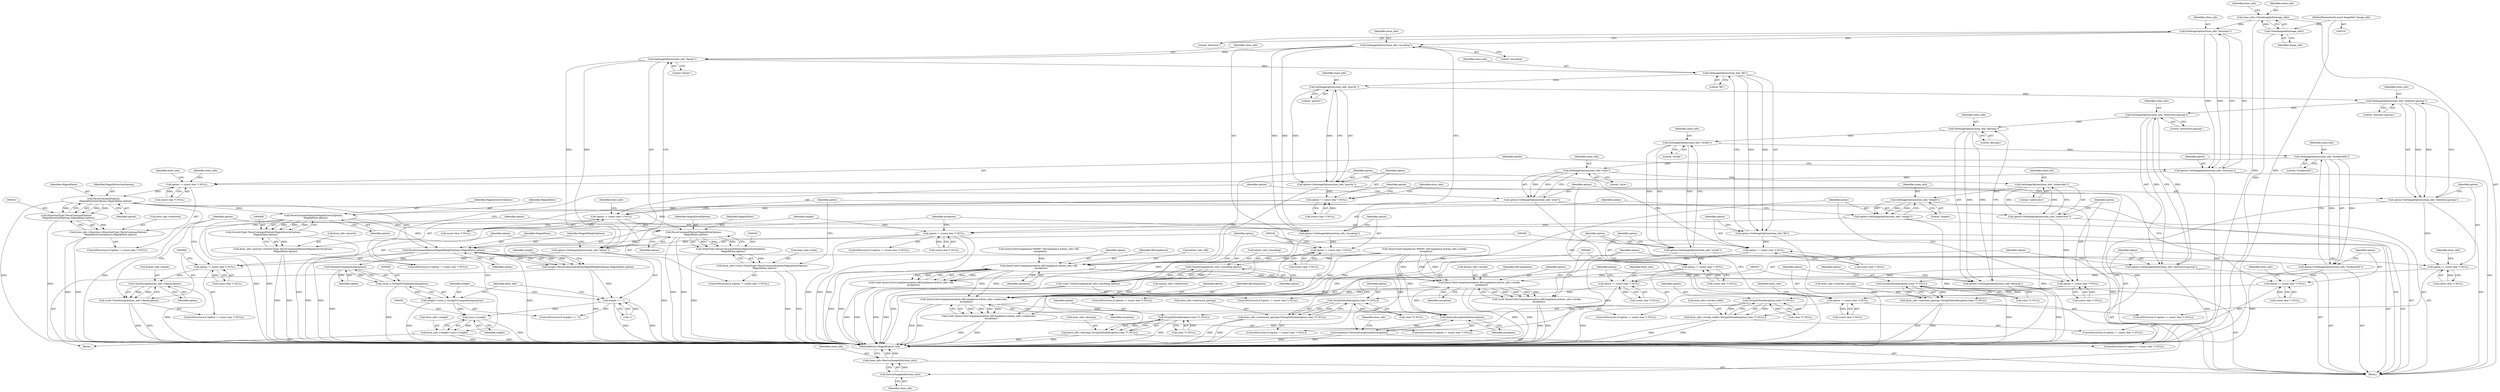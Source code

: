 digraph "0_ImageMagick_726812fa2fa7ce16bcf58f6e115f65427a1c0950_4@pointer" {
"1000128" [label="(Call,clone_info=CloneImageInfo(image_info))"];
"1000130" [label="(Call,CloneImageInfo(image_info))"];
"1000102" [label="(MethodParameterIn,const ImageInfo *image_info)"];
"1000308" [label="(Call,GetImageOption(clone_info,\"direction\"))"];
"1000306" [label="(Call,option=GetImageOption(clone_info,\"direction\"))"];
"1000312" [label="(Call,option != (const char *) NULL)"];
"1000323" [label="(Call,ParseCommandOption(\n      MagickDirectionOptions,MagickFalse,option))"];
"1000321" [label="(Call,(DirectionType) ParseCommandOption(\n      MagickDirectionOptions,MagickFalse,option))"];
"1000317" [label="(Call,draw_info->direction=(DirectionType) ParseCommandOption(\n      MagickDirectionOptions,MagickFalse,option))"];
"1000409" [label="(Call,ParseCommandOption(MagickGravityOptions,\n      MagickFalse,option))"];
"1000407" [label="(Call,(GravityType) ParseCommandOption(MagickGravityOptions,\n      MagickFalse,option))"];
"1000403" [label="(Call,draw_info->gravity=(GravityType) ParseCommandOption(MagickGravityOptions,\n      MagickFalse,option))"];
"1000531" [label="(Call,ParseCommandOption(MagickStyleOptions,\n      MagickFalse,option))"];
"1000529" [label="(Call,(StyleType) ParseCommandOption(MagickStyleOptions,\n      MagickFalse,option))"];
"1000525" [label="(Call,draw_info->style=(StyleType) ParseCommandOption(MagickStyleOptions,\n      MagickFalse,option))"];
"1000571" [label="(Call,ParseCommandOption(MagickWeightOptions,MagickFalse,option))"];
"1000569" [label="(Call,weight=ParseCommandOption(MagickWeightOptions,MagickFalse,option))"];
"1000576" [label="(Call,weight == -1)"];
"1000590" [label="(Call,(size_t) weight)"];
"1000586" [label="(Call,draw_info->weight=(size_t) weight)"];
"1000584" [label="(Call,StringToUnsignedLong(option))"];
"1000582" [label="(Call,(ssize_t) StringToUnsignedLong(option))"];
"1000580" [label="(Call,weight=(ssize_t) StringToUnsignedLong(option))"];
"1000335" [label="(Call,GetImageOption(clone_info,\"encoding\"))"];
"1000333" [label="(Call,option=GetImageOption(clone_info,\"encoding\"))"];
"1000339" [label="(Call,option != (const char *) NULL)"];
"1000346" [label="(Call,CloneString(&draw_info->encoding,option))"];
"1000344" [label="(Call,(void) CloneString(&draw_info->encoding,option))"];
"1000354" [label="(Call,GetImageOption(clone_info,\"family\"))"];
"1000352" [label="(Call,option=GetImageOption(clone_info,\"family\"))"];
"1000358" [label="(Call,option != (const char *) NULL)"];
"1000365" [label="(Call,CloneString(&draw_info->family,option))"];
"1000363" [label="(Call,(void) CloneString(&draw_info->family,option))"];
"1000373" [label="(Call,GetImageOption(clone_info,\"fill\"))"];
"1000371" [label="(Call,option=GetImageOption(clone_info,\"fill\"))"];
"1000377" [label="(Call,option != (const char *) NULL)"];
"1000384" [label="(Call,QueryColorCompliance(option,AllCompliance,&draw_info->fill,\n      exception))"];
"1000382" [label="(Call,(void) QueryColorCompliance(option,AllCompliance,&draw_info->fill,\n      exception))"];
"1000486" [label="(Call,QueryColorCompliance(option,AllCompliance,&draw_info->stroke,\n      exception))"];
"1000484" [label="(Call,(void) QueryColorCompliance(option,AllCompliance,&draw_info->stroke,\n      exception))"];
"1000548" [label="(Call,QueryColorCompliance(option,AllCompliance,&draw_info->undercolor,\n      exception))"];
"1000546" [label="(Call,(void) QueryColorCompliance(option,AllCompliance,&draw_info->undercolor,\n      exception))"];
"1000595" [label="(Call,DestroyExceptionInfo(exception))"];
"1000593" [label="(Call,exception=DestroyExceptionInfo(exception))"];
"1000394" [label="(Call,GetImageOption(clone_info,\"gravity\"))"];
"1000392" [label="(Call,option=GetImageOption(clone_info,\"gravity\"))"];
"1000398" [label="(Call,option != (const char *) NULL)"];
"1000415" [label="(Call,GetImageOption(clone_info,\"interline-spacing\"))"];
"1000413" [label="(Call,option=GetImageOption(clone_info,\"interline-spacing\"))"];
"1000419" [label="(Call,option != (const char *) NULL)"];
"1000428" [label="(Call,StringToDouble(option,(char **) NULL))"];
"1000424" [label="(Call,draw_info->interline_spacing=StringToDouble(option,(char **) NULL))"];
"1000435" [label="(Call,GetImageOption(clone_info,\"interword-spacing\"))"];
"1000433" [label="(Call,option=GetImageOption(clone_info,\"interword-spacing\"))"];
"1000439" [label="(Call,option != (const char *) NULL)"];
"1000448" [label="(Call,StringToDouble(option,(char **) NULL))"];
"1000444" [label="(Call,draw_info->interword_spacing=StringToDouble(option,(char **) NULL))"];
"1000455" [label="(Call,GetImageOption(clone_info,\"kerning\"))"];
"1000453" [label="(Call,option=GetImageOption(clone_info,\"kerning\"))"];
"1000459" [label="(Call,option != (const char *) NULL)"];
"1000468" [label="(Call,StringToDouble(option,(char **) NULL))"];
"1000464" [label="(Call,draw_info->kerning=StringToDouble(option,(char **) NULL))"];
"1000475" [label="(Call,GetImageOption(clone_info,\"stroke\"))"];
"1000473" [label="(Call,option=GetImageOption(clone_info,\"stroke\"))"];
"1000479" [label="(Call,option != (const char *) NULL)"];
"1000496" [label="(Call,GetImageOption(clone_info,\"strokewidth\"))"];
"1000494" [label="(Call,option=GetImageOption(clone_info,\"strokewidth\"))"];
"1000500" [label="(Call,option != (const char *) NULL)"];
"1000509" [label="(Call,StringToDouble(option,(char **) NULL))"];
"1000505" [label="(Call,draw_info->stroke_width=StringToDouble(option,(char **) NULL))"];
"1000516" [label="(Call,GetImageOption(clone_info,\"style\"))"];
"1000514" [label="(Call,option=GetImageOption(clone_info,\"style\"))"];
"1000520" [label="(Call,option != (const char *) NULL)"];
"1000537" [label="(Call,GetImageOption(clone_info,\"undercolor\"))"];
"1000535" [label="(Call,option=GetImageOption(clone_info,\"undercolor\"))"];
"1000541" [label="(Call,option != (const char *) NULL)"];
"1000558" [label="(Call,GetImageOption(clone_info,\"weight\"))"];
"1000556" [label="(Call,option=GetImageOption(clone_info,\"weight\"))"];
"1000562" [label="(Call,option != (const char *) NULL)"];
"1000604" [label="(Call,DestroyImageInfo(clone_info))"];
"1000602" [label="(Call,clone_info=DestroyImageInfo(clone_info))"];
"1000439" [label="(Call,option != (const char *) NULL)"];
"1000498" [label="(Literal,\"strokewidth\")"];
"1000412" [label="(Identifier,option)"];
"1000417" [label="(Literal,\"interline-spacing\")"];
"1000333" [label="(Call,option=GetImageOption(clone_info,\"encoding\"))"];
"1000416" [label="(Identifier,clone_info)"];
"1000518" [label="(Literal,\"style\")"];
"1000559" [label="(Identifier,clone_info)"];
"1000474" [label="(Identifier,option)"];
"1000325" [label="(Identifier,MagickFalse)"];
"1000347" [label="(Call,&draw_info->encoding)"];
"1000357" [label="(ControlStructure,if (option != (const char *) NULL))"];
"1000419" [label="(Call,option != (const char *) NULL)"];
"1000404" [label="(Call,draw_info->gravity)"];
"1000399" [label="(Identifier,option)"];
"1000466" [label="(Identifier,draw_info)"];
"1000458" [label="(ControlStructure,if (option != (const char *) NULL))"];
"1000338" [label="(ControlStructure,if (option != (const char *) NULL))"];
"1000540" [label="(ControlStructure,if (option != (const char *) NULL))"];
"1000514" [label="(Call,option=GetImageOption(clone_info,\"style\"))"];
"1000477" [label="(Literal,\"stroke\")"];
"1000525" [label="(Call,draw_info->style=(StyleType) ParseCommandOption(MagickStyleOptions,\n      MagickFalse,option))"];
"1000468" [label="(Call,StringToDouble(option,(char **) NULL))"];
"1000581" [label="(Identifier,weight)"];
"1000152" [label="(Call,QueryColorCompliance(\"#0000\",AllCompliance,&draw_info->stroke,\n    exception))"];
"1000308" [label="(Call,GetImageOption(clone_info,\"direction\"))"];
"1000446" [label="(Identifier,draw_info)"];
"1000532" [label="(Identifier,MagickStyleOptions)"];
"1000363" [label="(Call,(void) CloneString(&draw_info->family,option))"];
"1000453" [label="(Call,option=GetImageOption(clone_info,\"kerning\"))"];
"1000481" [label="(Call,(const char *) NULL)"];
"1000309" [label="(Identifier,clone_info)"];
"1000450" [label="(Call,(char **) NULL)"];
"1000584" [label="(Call,StringToUnsignedLong(option))"];
"1000457" [label="(Literal,\"kerning\")"];
"1000519" [label="(ControlStructure,if (option != (const char *) NULL))"];
"1000334" [label="(Identifier,option)"];
"1000365" [label="(Call,CloneString(&draw_info->family,option))"];
"1000382" [label="(Call,(void) QueryColorCompliance(option,AllCompliance,&draw_info->fill,\n      exception))"];
"1000371" [label="(Call,option=GetImageOption(clone_info,\"fill\"))"];
"1000605" [label="(Identifier,clone_info)"];
"1000475" [label="(Call,GetImageOption(clone_info,\"stroke\"))"];
"1000421" [label="(Call,(const char *) NULL)"];
"1000501" [label="(Identifier,option)"];
"1000476" [label="(Identifier,clone_info)"];
"1000135" [label="(Identifier,draw_info)"];
"1000585" [label="(Identifier,option)"];
"1000533" [label="(Identifier,MagickFalse)"];
"1000436" [label="(Identifier,clone_info)"];
"1000529" [label="(Call,(StyleType) ParseCommandOption(MagickStyleOptions,\n      MagickFalse,option))"];
"1000571" [label="(Call,ParseCommandOption(MagickWeightOptions,MagickFalse,option))"];
"1000337" [label="(Literal,\"encoding\")"];
"1000434" [label="(Identifier,option)"];
"1000497" [label="(Identifier,clone_info)"];
"1000489" [label="(Call,&draw_info->stroke)"];
"1000415" [label="(Call,GetImageOption(clone_info,\"interline-spacing\"))"];
"1000534" [label="(Identifier,option)"];
"1000564" [label="(Call,(const char *) NULL)"];
"1000373" [label="(Call,GetImageOption(clone_info,\"fill\"))"];
"1000562" [label="(Call,option != (const char *) NULL)"];
"1000396" [label="(Literal,\"gravity\")"];
"1000522" [label="(Call,(const char *) NULL)"];
"1000311" [label="(ControlStructure,if (option != (const char *) NULL))"];
"1000480" [label="(Identifier,option)"];
"1000340" [label="(Identifier,option)"];
"1000460" [label="(Identifier,option)"];
"1000563" [label="(Identifier,option)"];
"1000438" [label="(ControlStructure,if (option != (const char *) NULL))"];
"1000393" [label="(Identifier,option)"];
"1000392" [label="(Call,option=GetImageOption(clone_info,\"gravity\"))"];
"1000407" [label="(Call,(GravityType) ParseCommandOption(MagickGravityOptions,\n      MagickFalse,option))"];
"1000551" [label="(Call,&draw_info->undercolor)"];
"1000510" [label="(Identifier,option)"];
"1000521" [label="(Identifier,option)"];
"1000577" [label="(Identifier,weight)"];
"1000479" [label="(Call,option != (const char *) NULL)"];
"1000131" [label="(Identifier,image_info)"];
"1000424" [label="(Call,draw_info->interline_spacing=StringToDouble(option,(char **) NULL))"];
"1000306" [label="(Call,option=GetImageOption(clone_info,\"direction\"))"];
"1000576" [label="(Call,weight == -1)"];
"1000588" [label="(Identifier,draw_info)"];
"1000400" [label="(Call,(const char *) NULL)"];
"1000496" [label="(Call,GetImageOption(clone_info,\"strokewidth\"))"];
"1000318" [label="(Call,draw_info->direction)"];
"1000375" [label="(Literal,\"fill\")"];
"1000433" [label="(Call,option=GetImageOption(clone_info,\"interword-spacing\"))"];
"1000314" [label="(Call,(const char *) NULL)"];
"1000580" [label="(Call,weight=(ssize_t) StringToUnsignedLong(option))"];
"1000499" [label="(ControlStructure,if (option != (const char *) NULL))"];
"1000413" [label="(Call,option=GetImageOption(clone_info,\"interline-spacing\"))"];
"1000582" [label="(Call,(ssize_t) StringToUnsignedLong(option))"];
"1000429" [label="(Identifier,option)"];
"1000558" [label="(Call,GetImageOption(clone_info,\"weight\"))"];
"1000377" [label="(Call,option != (const char *) NULL)"];
"1000586" [label="(Call,draw_info->weight=(size_t) weight)"];
"1000548" [label="(Call,QueryColorCompliance(option,AllCompliance,&draw_info->undercolor,\n      exception))"];
"1000376" [label="(ControlStructure,if (option != (const char *) NULL))"];
"1000420" [label="(Identifier,option)"];
"1000426" [label="(Identifier,draw_info)"];
"1000494" [label="(Call,option=GetImageOption(clone_info,\"strokewidth\"))"];
"1000323" [label="(Call,ParseCommandOption(\n      MagickDirectionOptions,MagickFalse,option))"];
"1000556" [label="(Call,option=GetImageOption(clone_info,\"weight\"))"];
"1000506" [label="(Call,draw_info->stroke_width)"];
"1000459" [label="(Call,option != (const char *) NULL)"];
"1000341" [label="(Call,(const char *) NULL)"];
"1000469" [label="(Identifier,option)"];
"1000578" [label="(Call,-1)"];
"1000488" [label="(Identifier,AllCompliance)"];
"1000310" [label="(Literal,\"direction\")"];
"1000531" [label="(Call,ParseCommandOption(MagickStyleOptions,\n      MagickFalse,option))"];
"1000384" [label="(Call,QueryColorCompliance(option,AllCompliance,&draw_info->fill,\n      exception))"];
"1000455" [label="(Call,GetImageOption(clone_info,\"kerning\"))"];
"1000448" [label="(Call,StringToDouble(option,(char **) NULL))"];
"1000461" [label="(Call,(const char *) NULL)"];
"1000346" [label="(Call,CloneString(&draw_info->encoding,option))"];
"1000387" [label="(Call,&draw_info->fill)"];
"1000526" [label="(Call,draw_info->style)"];
"1000587" [label="(Call,draw_info->weight)"];
"1000128" [label="(Call,clone_info=CloneImageInfo(image_info))"];
"1000567" [label="(Block,)"];
"1000465" [label="(Call,draw_info->kerning)"];
"1000405" [label="(Identifier,draw_info)"];
"1000414" [label="(Identifier,option)"];
"1000330" [label="(Identifier,draw_info)"];
"1000142" [label="(Call,QueryColorCompliance(\"#000F\",AllCompliance,&draw_info->fill,\n    exception))"];
"1000449" [label="(Identifier,option)"];
"1000561" [label="(ControlStructure,if (option != (const char *) NULL))"];
"1000593" [label="(Call,exception=DestroyExceptionInfo(exception))"];
"1000307" [label="(Identifier,option)"];
"1000336" [label="(Identifier,clone_info)"];
"1000604" [label="(Call,DestroyImageInfo(clone_info))"];
"1000398" [label="(Call,option != (const char *) NULL)"];
"1000486" [label="(Call,QueryColorCompliance(option,AllCompliance,&draw_info->stroke,\n      exception))"];
"1000592" [label="(Identifier,weight)"];
"1000418" [label="(ControlStructure,if (option != (const char *) NULL))"];
"1000344" [label="(Call,(void) CloneString(&draw_info->encoding,option))"];
"1000352" [label="(Call,option=GetImageOption(clone_info,\"family\"))"];
"1000130" [label="(Call,CloneImageInfo(image_info))"];
"1000546" [label="(Call,(void) QueryColorCompliance(option,AllCompliance,&draw_info->undercolor,\n      exception))"];
"1000464" [label="(Call,draw_info->kerning=StringToDouble(option,(char **) NULL))"];
"1000537" [label="(Call,GetImageOption(clone_info,\"undercolor\"))"];
"1000470" [label="(Call,(char **) NULL)"];
"1000425" [label="(Call,draw_info->interline_spacing)"];
"1000484" [label="(Call,(void) QueryColorCompliance(option,AllCompliance,&draw_info->stroke,\n      exception))"];
"1000473" [label="(Call,option=GetImageOption(clone_info,\"stroke\"))"];
"1000602" [label="(Call,clone_info=DestroyImageInfo(clone_info))"];
"1000454" [label="(Identifier,option)"];
"1000356" [label="(Literal,\"family\")"];
"1000516" [label="(Call,GetImageOption(clone_info,\"style\"))"];
"1000359" [label="(Identifier,option)"];
"1000360" [label="(Call,(const char *) NULL)"];
"1000370" [label="(Identifier,option)"];
"1000502" [label="(Call,(const char *) NULL)"];
"1000536" [label="(Identifier,option)"];
"1000441" [label="(Call,(const char *) NULL)"];
"1000549" [label="(Identifier,option)"];
"1000507" [label="(Identifier,draw_info)"];
"1000555" [label="(Identifier,exception)"];
"1000321" [label="(Call,(DirectionType) ParseCommandOption(\n      MagickDirectionOptions,MagickFalse,option))"];
"1000505" [label="(Call,draw_info->stroke_width=StringToDouble(option,(char **) NULL))"];
"1000379" [label="(Call,(const char *) NULL)"];
"1000444" [label="(Call,draw_info->interword_spacing=StringToDouble(option,(char **) NULL))"];
"1000500" [label="(Call,option != (const char *) NULL)"];
"1000541" [label="(Call,option != (const char *) NULL)"];
"1000594" [label="(Identifier,exception)"];
"1000520" [label="(Call,option != (const char *) NULL)"];
"1000104" [label="(Block,)"];
"1000129" [label="(Identifier,clone_info)"];
"1000378" [label="(Identifier,option)"];
"1000372" [label="(Identifier,option)"];
"1000599" [label="(Identifier,draw_info)"];
"1000358" [label="(Call,option != (const char *) NULL)"];
"1000440" [label="(Identifier,option)"];
"1000511" [label="(Call,(char **) NULL)"];
"1000535" [label="(Call,option=GetImageOption(clone_info,\"undercolor\"))"];
"1000312" [label="(Call,option != (const char *) NULL)"];
"1000575" [label="(ControlStructure,if (weight == -1))"];
"1000410" [label="(Identifier,MagickGravityOptions)"];
"1000596" [label="(Identifier,exception)"];
"1000317" [label="(Call,draw_info->direction=(DirectionType) ParseCommandOption(\n      MagickDirectionOptions,MagickFalse,option))"];
"1000487" [label="(Identifier,option)"];
"1000445" [label="(Call,draw_info->interword_spacing)"];
"1000339" [label="(Call,option != (const char *) NULL)"];
"1000395" [label="(Identifier,clone_info)"];
"1000595" [label="(Call,DestroyExceptionInfo(exception))"];
"1000495" [label="(Identifier,option)"];
"1000394" [label="(Call,GetImageOption(clone_info,\"gravity\"))"];
"1000478" [label="(ControlStructure,if (option != (const char *) NULL))"];
"1000573" [label="(Identifier,MagickFalse)"];
"1000570" [label="(Identifier,weight)"];
"1000385" [label="(Identifier,option)"];
"1000435" [label="(Call,GetImageOption(clone_info,\"interword-spacing\"))"];
"1000572" [label="(Identifier,MagickWeightOptions)"];
"1000606" [label="(MethodReturn,MagickExport void)"];
"1000560" [label="(Literal,\"weight\")"];
"1000543" [label="(Call,(const char *) NULL)"];
"1000515" [label="(Identifier,option)"];
"1000351" [label="(Identifier,option)"];
"1000391" [label="(Identifier,exception)"];
"1000542" [label="(Identifier,option)"];
"1000324" [label="(Identifier,MagickDirectionOptions)"];
"1000374" [label="(Identifier,clone_info)"];
"1000527" [label="(Identifier,draw_info)"];
"1000326" [label="(Identifier,option)"];
"1000493" [label="(Identifier,exception)"];
"1000102" [label="(MethodParameterIn,const ImageInfo *image_info)"];
"1000430" [label="(Call,(char **) NULL)"];
"1000437" [label="(Literal,\"interword-spacing\")"];
"1000354" [label="(Call,GetImageOption(clone_info,\"family\"))"];
"1000574" [label="(Identifier,option)"];
"1000355" [label="(Identifier,clone_info)"];
"1000456" [label="(Identifier,clone_info)"];
"1000319" [label="(Identifier,draw_info)"];
"1000313" [label="(Identifier,option)"];
"1000409" [label="(Call,ParseCommandOption(MagickGravityOptions,\n      MagickFalse,option))"];
"1000569" [label="(Call,weight=ParseCommandOption(MagickWeightOptions,MagickFalse,option))"];
"1000397" [label="(ControlStructure,if (option != (const char *) NULL))"];
"1000539" [label="(Literal,\"undercolor\")"];
"1000538" [label="(Identifier,clone_info)"];
"1000366" [label="(Call,&draw_info->family)"];
"1000509" [label="(Call,StringToDouble(option,(char **) NULL))"];
"1000335" [label="(Call,GetImageOption(clone_info,\"encoding\"))"];
"1000353" [label="(Identifier,option)"];
"1000550" [label="(Identifier,AllCompliance)"];
"1000557" [label="(Identifier,option)"];
"1000517" [label="(Identifier,clone_info)"];
"1000411" [label="(Identifier,MagickFalse)"];
"1000428" [label="(Call,StringToDouble(option,(char **) NULL))"];
"1000403" [label="(Call,draw_info->gravity=(GravityType) ParseCommandOption(MagickGravityOptions,\n      MagickFalse,option))"];
"1000386" [label="(Identifier,AllCompliance)"];
"1000590" [label="(Call,(size_t) weight)"];
"1000603" [label="(Identifier,clone_info)"];
"1000128" -> "1000104"  [label="AST: "];
"1000128" -> "1000130"  [label="CFG: "];
"1000129" -> "1000128"  [label="AST: "];
"1000130" -> "1000128"  [label="AST: "];
"1000135" -> "1000128"  [label="CFG: "];
"1000128" -> "1000606"  [label="DDG: "];
"1000130" -> "1000128"  [label="DDG: "];
"1000128" -> "1000308"  [label="DDG: "];
"1000130" -> "1000131"  [label="CFG: "];
"1000131" -> "1000130"  [label="AST: "];
"1000130" -> "1000606"  [label="DDG: "];
"1000102" -> "1000130"  [label="DDG: "];
"1000102" -> "1000101"  [label="AST: "];
"1000102" -> "1000606"  [label="DDG: "];
"1000308" -> "1000306"  [label="AST: "];
"1000308" -> "1000310"  [label="CFG: "];
"1000309" -> "1000308"  [label="AST: "];
"1000310" -> "1000308"  [label="AST: "];
"1000306" -> "1000308"  [label="CFG: "];
"1000308" -> "1000306"  [label="DDG: "];
"1000308" -> "1000306"  [label="DDG: "];
"1000308" -> "1000335"  [label="DDG: "];
"1000306" -> "1000104"  [label="AST: "];
"1000307" -> "1000306"  [label="AST: "];
"1000313" -> "1000306"  [label="CFG: "];
"1000306" -> "1000606"  [label="DDG: "];
"1000306" -> "1000312"  [label="DDG: "];
"1000312" -> "1000311"  [label="AST: "];
"1000312" -> "1000314"  [label="CFG: "];
"1000313" -> "1000312"  [label="AST: "];
"1000314" -> "1000312"  [label="AST: "];
"1000319" -> "1000312"  [label="CFG: "];
"1000330" -> "1000312"  [label="CFG: "];
"1000314" -> "1000312"  [label="DDG: "];
"1000312" -> "1000323"  [label="DDG: "];
"1000323" -> "1000321"  [label="AST: "];
"1000323" -> "1000326"  [label="CFG: "];
"1000324" -> "1000323"  [label="AST: "];
"1000325" -> "1000323"  [label="AST: "];
"1000326" -> "1000323"  [label="AST: "];
"1000321" -> "1000323"  [label="CFG: "];
"1000323" -> "1000606"  [label="DDG: "];
"1000323" -> "1000606"  [label="DDG: "];
"1000323" -> "1000321"  [label="DDG: "];
"1000323" -> "1000321"  [label="DDG: "];
"1000323" -> "1000321"  [label="DDG: "];
"1000323" -> "1000409"  [label="DDG: "];
"1000323" -> "1000531"  [label="DDG: "];
"1000323" -> "1000571"  [label="DDG: "];
"1000321" -> "1000317"  [label="AST: "];
"1000322" -> "1000321"  [label="AST: "];
"1000317" -> "1000321"  [label="CFG: "];
"1000321" -> "1000606"  [label="DDG: "];
"1000321" -> "1000317"  [label="DDG: "];
"1000317" -> "1000311"  [label="AST: "];
"1000318" -> "1000317"  [label="AST: "];
"1000334" -> "1000317"  [label="CFG: "];
"1000317" -> "1000606"  [label="DDG: "];
"1000317" -> "1000606"  [label="DDG: "];
"1000409" -> "1000407"  [label="AST: "];
"1000409" -> "1000412"  [label="CFG: "];
"1000410" -> "1000409"  [label="AST: "];
"1000411" -> "1000409"  [label="AST: "];
"1000412" -> "1000409"  [label="AST: "];
"1000407" -> "1000409"  [label="CFG: "];
"1000409" -> "1000606"  [label="DDG: "];
"1000409" -> "1000606"  [label="DDG: "];
"1000409" -> "1000407"  [label="DDG: "];
"1000409" -> "1000407"  [label="DDG: "];
"1000409" -> "1000407"  [label="DDG: "];
"1000398" -> "1000409"  [label="DDG: "];
"1000409" -> "1000531"  [label="DDG: "];
"1000409" -> "1000571"  [label="DDG: "];
"1000407" -> "1000403"  [label="AST: "];
"1000408" -> "1000407"  [label="AST: "];
"1000403" -> "1000407"  [label="CFG: "];
"1000407" -> "1000606"  [label="DDG: "];
"1000407" -> "1000403"  [label="DDG: "];
"1000403" -> "1000397"  [label="AST: "];
"1000404" -> "1000403"  [label="AST: "];
"1000414" -> "1000403"  [label="CFG: "];
"1000403" -> "1000606"  [label="DDG: "];
"1000403" -> "1000606"  [label="DDG: "];
"1000531" -> "1000529"  [label="AST: "];
"1000531" -> "1000534"  [label="CFG: "];
"1000532" -> "1000531"  [label="AST: "];
"1000533" -> "1000531"  [label="AST: "];
"1000534" -> "1000531"  [label="AST: "];
"1000529" -> "1000531"  [label="CFG: "];
"1000531" -> "1000606"  [label="DDG: "];
"1000531" -> "1000606"  [label="DDG: "];
"1000531" -> "1000529"  [label="DDG: "];
"1000531" -> "1000529"  [label="DDG: "];
"1000531" -> "1000529"  [label="DDG: "];
"1000520" -> "1000531"  [label="DDG: "];
"1000531" -> "1000571"  [label="DDG: "];
"1000529" -> "1000525"  [label="AST: "];
"1000530" -> "1000529"  [label="AST: "];
"1000525" -> "1000529"  [label="CFG: "];
"1000529" -> "1000606"  [label="DDG: "];
"1000529" -> "1000525"  [label="DDG: "];
"1000525" -> "1000519"  [label="AST: "];
"1000526" -> "1000525"  [label="AST: "];
"1000536" -> "1000525"  [label="CFG: "];
"1000525" -> "1000606"  [label="DDG: "];
"1000525" -> "1000606"  [label="DDG: "];
"1000571" -> "1000569"  [label="AST: "];
"1000571" -> "1000574"  [label="CFG: "];
"1000572" -> "1000571"  [label="AST: "];
"1000573" -> "1000571"  [label="AST: "];
"1000574" -> "1000571"  [label="AST: "];
"1000569" -> "1000571"  [label="CFG: "];
"1000571" -> "1000606"  [label="DDG: "];
"1000571" -> "1000606"  [label="DDG: "];
"1000571" -> "1000606"  [label="DDG: "];
"1000571" -> "1000569"  [label="DDG: "];
"1000571" -> "1000569"  [label="DDG: "];
"1000571" -> "1000569"  [label="DDG: "];
"1000562" -> "1000571"  [label="DDG: "];
"1000571" -> "1000584"  [label="DDG: "];
"1000569" -> "1000567"  [label="AST: "];
"1000570" -> "1000569"  [label="AST: "];
"1000577" -> "1000569"  [label="CFG: "];
"1000569" -> "1000606"  [label="DDG: "];
"1000569" -> "1000576"  [label="DDG: "];
"1000576" -> "1000575"  [label="AST: "];
"1000576" -> "1000578"  [label="CFG: "];
"1000577" -> "1000576"  [label="AST: "];
"1000578" -> "1000576"  [label="AST: "];
"1000581" -> "1000576"  [label="CFG: "];
"1000588" -> "1000576"  [label="CFG: "];
"1000576" -> "1000606"  [label="DDG: "];
"1000576" -> "1000606"  [label="DDG: "];
"1000578" -> "1000576"  [label="DDG: "];
"1000576" -> "1000590"  [label="DDG: "];
"1000590" -> "1000586"  [label="AST: "];
"1000590" -> "1000592"  [label="CFG: "];
"1000591" -> "1000590"  [label="AST: "];
"1000592" -> "1000590"  [label="AST: "];
"1000586" -> "1000590"  [label="CFG: "];
"1000590" -> "1000606"  [label="DDG: "];
"1000590" -> "1000586"  [label="DDG: "];
"1000580" -> "1000590"  [label="DDG: "];
"1000586" -> "1000567"  [label="AST: "];
"1000587" -> "1000586"  [label="AST: "];
"1000594" -> "1000586"  [label="CFG: "];
"1000586" -> "1000606"  [label="DDG: "];
"1000586" -> "1000606"  [label="DDG: "];
"1000584" -> "1000582"  [label="AST: "];
"1000584" -> "1000585"  [label="CFG: "];
"1000585" -> "1000584"  [label="AST: "];
"1000582" -> "1000584"  [label="CFG: "];
"1000584" -> "1000606"  [label="DDG: "];
"1000584" -> "1000582"  [label="DDG: "];
"1000582" -> "1000580"  [label="AST: "];
"1000583" -> "1000582"  [label="AST: "];
"1000580" -> "1000582"  [label="CFG: "];
"1000582" -> "1000606"  [label="DDG: "];
"1000582" -> "1000580"  [label="DDG: "];
"1000580" -> "1000575"  [label="AST: "];
"1000581" -> "1000580"  [label="AST: "];
"1000588" -> "1000580"  [label="CFG: "];
"1000580" -> "1000606"  [label="DDG: "];
"1000335" -> "1000333"  [label="AST: "];
"1000335" -> "1000337"  [label="CFG: "];
"1000336" -> "1000335"  [label="AST: "];
"1000337" -> "1000335"  [label="AST: "];
"1000333" -> "1000335"  [label="CFG: "];
"1000335" -> "1000333"  [label="DDG: "];
"1000335" -> "1000333"  [label="DDG: "];
"1000335" -> "1000354"  [label="DDG: "];
"1000333" -> "1000104"  [label="AST: "];
"1000334" -> "1000333"  [label="AST: "];
"1000340" -> "1000333"  [label="CFG: "];
"1000333" -> "1000606"  [label="DDG: "];
"1000333" -> "1000339"  [label="DDG: "];
"1000339" -> "1000338"  [label="AST: "];
"1000339" -> "1000341"  [label="CFG: "];
"1000340" -> "1000339"  [label="AST: "];
"1000341" -> "1000339"  [label="AST: "];
"1000345" -> "1000339"  [label="CFG: "];
"1000353" -> "1000339"  [label="CFG: "];
"1000341" -> "1000339"  [label="DDG: "];
"1000339" -> "1000346"  [label="DDG: "];
"1000346" -> "1000344"  [label="AST: "];
"1000346" -> "1000351"  [label="CFG: "];
"1000347" -> "1000346"  [label="AST: "];
"1000351" -> "1000346"  [label="AST: "];
"1000344" -> "1000346"  [label="CFG: "];
"1000346" -> "1000606"  [label="DDG: "];
"1000346" -> "1000344"  [label="DDG: "];
"1000346" -> "1000344"  [label="DDG: "];
"1000344" -> "1000338"  [label="AST: "];
"1000345" -> "1000344"  [label="AST: "];
"1000353" -> "1000344"  [label="CFG: "];
"1000344" -> "1000606"  [label="DDG: "];
"1000344" -> "1000606"  [label="DDG: "];
"1000354" -> "1000352"  [label="AST: "];
"1000354" -> "1000356"  [label="CFG: "];
"1000355" -> "1000354"  [label="AST: "];
"1000356" -> "1000354"  [label="AST: "];
"1000352" -> "1000354"  [label="CFG: "];
"1000354" -> "1000352"  [label="DDG: "];
"1000354" -> "1000352"  [label="DDG: "];
"1000354" -> "1000373"  [label="DDG: "];
"1000352" -> "1000104"  [label="AST: "];
"1000353" -> "1000352"  [label="AST: "];
"1000359" -> "1000352"  [label="CFG: "];
"1000352" -> "1000606"  [label="DDG: "];
"1000352" -> "1000358"  [label="DDG: "];
"1000358" -> "1000357"  [label="AST: "];
"1000358" -> "1000360"  [label="CFG: "];
"1000359" -> "1000358"  [label="AST: "];
"1000360" -> "1000358"  [label="AST: "];
"1000364" -> "1000358"  [label="CFG: "];
"1000372" -> "1000358"  [label="CFG: "];
"1000360" -> "1000358"  [label="DDG: "];
"1000358" -> "1000365"  [label="DDG: "];
"1000365" -> "1000363"  [label="AST: "];
"1000365" -> "1000370"  [label="CFG: "];
"1000366" -> "1000365"  [label="AST: "];
"1000370" -> "1000365"  [label="AST: "];
"1000363" -> "1000365"  [label="CFG: "];
"1000365" -> "1000606"  [label="DDG: "];
"1000365" -> "1000363"  [label="DDG: "];
"1000365" -> "1000363"  [label="DDG: "];
"1000363" -> "1000357"  [label="AST: "];
"1000364" -> "1000363"  [label="AST: "];
"1000372" -> "1000363"  [label="CFG: "];
"1000363" -> "1000606"  [label="DDG: "];
"1000363" -> "1000606"  [label="DDG: "];
"1000373" -> "1000371"  [label="AST: "];
"1000373" -> "1000375"  [label="CFG: "];
"1000374" -> "1000373"  [label="AST: "];
"1000375" -> "1000373"  [label="AST: "];
"1000371" -> "1000373"  [label="CFG: "];
"1000373" -> "1000371"  [label="DDG: "];
"1000373" -> "1000371"  [label="DDG: "];
"1000373" -> "1000394"  [label="DDG: "];
"1000371" -> "1000104"  [label="AST: "];
"1000372" -> "1000371"  [label="AST: "];
"1000378" -> "1000371"  [label="CFG: "];
"1000371" -> "1000606"  [label="DDG: "];
"1000371" -> "1000377"  [label="DDG: "];
"1000377" -> "1000376"  [label="AST: "];
"1000377" -> "1000379"  [label="CFG: "];
"1000378" -> "1000377"  [label="AST: "];
"1000379" -> "1000377"  [label="AST: "];
"1000383" -> "1000377"  [label="CFG: "];
"1000393" -> "1000377"  [label="CFG: "];
"1000379" -> "1000377"  [label="DDG: "];
"1000377" -> "1000384"  [label="DDG: "];
"1000384" -> "1000382"  [label="AST: "];
"1000384" -> "1000391"  [label="CFG: "];
"1000385" -> "1000384"  [label="AST: "];
"1000386" -> "1000384"  [label="AST: "];
"1000387" -> "1000384"  [label="AST: "];
"1000391" -> "1000384"  [label="AST: "];
"1000382" -> "1000384"  [label="CFG: "];
"1000384" -> "1000606"  [label="DDG: "];
"1000384" -> "1000606"  [label="DDG: "];
"1000384" -> "1000382"  [label="DDG: "];
"1000384" -> "1000382"  [label="DDG: "];
"1000384" -> "1000382"  [label="DDG: "];
"1000384" -> "1000382"  [label="DDG: "];
"1000152" -> "1000384"  [label="DDG: "];
"1000152" -> "1000384"  [label="DDG: "];
"1000142" -> "1000384"  [label="DDG: "];
"1000384" -> "1000486"  [label="DDG: "];
"1000384" -> "1000486"  [label="DDG: "];
"1000384" -> "1000548"  [label="DDG: "];
"1000384" -> "1000548"  [label="DDG: "];
"1000384" -> "1000595"  [label="DDG: "];
"1000382" -> "1000376"  [label="AST: "];
"1000383" -> "1000382"  [label="AST: "];
"1000393" -> "1000382"  [label="CFG: "];
"1000382" -> "1000606"  [label="DDG: "];
"1000382" -> "1000606"  [label="DDG: "];
"1000486" -> "1000484"  [label="AST: "];
"1000486" -> "1000493"  [label="CFG: "];
"1000487" -> "1000486"  [label="AST: "];
"1000488" -> "1000486"  [label="AST: "];
"1000489" -> "1000486"  [label="AST: "];
"1000493" -> "1000486"  [label="AST: "];
"1000484" -> "1000486"  [label="CFG: "];
"1000486" -> "1000606"  [label="DDG: "];
"1000486" -> "1000606"  [label="DDG: "];
"1000486" -> "1000484"  [label="DDG: "];
"1000486" -> "1000484"  [label="DDG: "];
"1000486" -> "1000484"  [label="DDG: "];
"1000486" -> "1000484"  [label="DDG: "];
"1000479" -> "1000486"  [label="DDG: "];
"1000152" -> "1000486"  [label="DDG: "];
"1000152" -> "1000486"  [label="DDG: "];
"1000152" -> "1000486"  [label="DDG: "];
"1000486" -> "1000548"  [label="DDG: "];
"1000486" -> "1000548"  [label="DDG: "];
"1000486" -> "1000595"  [label="DDG: "];
"1000484" -> "1000478"  [label="AST: "];
"1000485" -> "1000484"  [label="AST: "];
"1000495" -> "1000484"  [label="CFG: "];
"1000484" -> "1000606"  [label="DDG: "];
"1000484" -> "1000606"  [label="DDG: "];
"1000548" -> "1000546"  [label="AST: "];
"1000548" -> "1000555"  [label="CFG: "];
"1000549" -> "1000548"  [label="AST: "];
"1000550" -> "1000548"  [label="AST: "];
"1000551" -> "1000548"  [label="AST: "];
"1000555" -> "1000548"  [label="AST: "];
"1000546" -> "1000548"  [label="CFG: "];
"1000548" -> "1000606"  [label="DDG: "];
"1000548" -> "1000606"  [label="DDG: "];
"1000548" -> "1000546"  [label="DDG: "];
"1000548" -> "1000546"  [label="DDG: "];
"1000548" -> "1000546"  [label="DDG: "];
"1000548" -> "1000546"  [label="DDG: "];
"1000541" -> "1000548"  [label="DDG: "];
"1000152" -> "1000548"  [label="DDG: "];
"1000152" -> "1000548"  [label="DDG: "];
"1000548" -> "1000595"  [label="DDG: "];
"1000546" -> "1000540"  [label="AST: "];
"1000547" -> "1000546"  [label="AST: "];
"1000557" -> "1000546"  [label="CFG: "];
"1000546" -> "1000606"  [label="DDG: "];
"1000546" -> "1000606"  [label="DDG: "];
"1000595" -> "1000593"  [label="AST: "];
"1000595" -> "1000596"  [label="CFG: "];
"1000596" -> "1000595"  [label="AST: "];
"1000593" -> "1000595"  [label="CFG: "];
"1000595" -> "1000593"  [label="DDG: "];
"1000152" -> "1000595"  [label="DDG: "];
"1000593" -> "1000104"  [label="AST: "];
"1000594" -> "1000593"  [label="AST: "];
"1000599" -> "1000593"  [label="CFG: "];
"1000593" -> "1000606"  [label="DDG: "];
"1000593" -> "1000606"  [label="DDG: "];
"1000394" -> "1000392"  [label="AST: "];
"1000394" -> "1000396"  [label="CFG: "];
"1000395" -> "1000394"  [label="AST: "];
"1000396" -> "1000394"  [label="AST: "];
"1000392" -> "1000394"  [label="CFG: "];
"1000394" -> "1000392"  [label="DDG: "];
"1000394" -> "1000392"  [label="DDG: "];
"1000394" -> "1000415"  [label="DDG: "];
"1000392" -> "1000104"  [label="AST: "];
"1000393" -> "1000392"  [label="AST: "];
"1000399" -> "1000392"  [label="CFG: "];
"1000392" -> "1000606"  [label="DDG: "];
"1000392" -> "1000398"  [label="DDG: "];
"1000398" -> "1000397"  [label="AST: "];
"1000398" -> "1000400"  [label="CFG: "];
"1000399" -> "1000398"  [label="AST: "];
"1000400" -> "1000398"  [label="AST: "];
"1000405" -> "1000398"  [label="CFG: "];
"1000414" -> "1000398"  [label="CFG: "];
"1000400" -> "1000398"  [label="DDG: "];
"1000415" -> "1000413"  [label="AST: "];
"1000415" -> "1000417"  [label="CFG: "];
"1000416" -> "1000415"  [label="AST: "];
"1000417" -> "1000415"  [label="AST: "];
"1000413" -> "1000415"  [label="CFG: "];
"1000415" -> "1000413"  [label="DDG: "];
"1000415" -> "1000413"  [label="DDG: "];
"1000415" -> "1000435"  [label="DDG: "];
"1000413" -> "1000104"  [label="AST: "];
"1000414" -> "1000413"  [label="AST: "];
"1000420" -> "1000413"  [label="CFG: "];
"1000413" -> "1000606"  [label="DDG: "];
"1000413" -> "1000419"  [label="DDG: "];
"1000419" -> "1000418"  [label="AST: "];
"1000419" -> "1000421"  [label="CFG: "];
"1000420" -> "1000419"  [label="AST: "];
"1000421" -> "1000419"  [label="AST: "];
"1000426" -> "1000419"  [label="CFG: "];
"1000434" -> "1000419"  [label="CFG: "];
"1000421" -> "1000419"  [label="DDG: "];
"1000419" -> "1000428"  [label="DDG: "];
"1000428" -> "1000424"  [label="AST: "];
"1000428" -> "1000430"  [label="CFG: "];
"1000429" -> "1000428"  [label="AST: "];
"1000430" -> "1000428"  [label="AST: "];
"1000424" -> "1000428"  [label="CFG: "];
"1000428" -> "1000606"  [label="DDG: "];
"1000428" -> "1000424"  [label="DDG: "];
"1000428" -> "1000424"  [label="DDG: "];
"1000430" -> "1000428"  [label="DDG: "];
"1000424" -> "1000418"  [label="AST: "];
"1000425" -> "1000424"  [label="AST: "];
"1000434" -> "1000424"  [label="CFG: "];
"1000424" -> "1000606"  [label="DDG: "];
"1000424" -> "1000606"  [label="DDG: "];
"1000435" -> "1000433"  [label="AST: "];
"1000435" -> "1000437"  [label="CFG: "];
"1000436" -> "1000435"  [label="AST: "];
"1000437" -> "1000435"  [label="AST: "];
"1000433" -> "1000435"  [label="CFG: "];
"1000435" -> "1000433"  [label="DDG: "];
"1000435" -> "1000433"  [label="DDG: "];
"1000435" -> "1000455"  [label="DDG: "];
"1000433" -> "1000104"  [label="AST: "];
"1000434" -> "1000433"  [label="AST: "];
"1000440" -> "1000433"  [label="CFG: "];
"1000433" -> "1000606"  [label="DDG: "];
"1000433" -> "1000439"  [label="DDG: "];
"1000439" -> "1000438"  [label="AST: "];
"1000439" -> "1000441"  [label="CFG: "];
"1000440" -> "1000439"  [label="AST: "];
"1000441" -> "1000439"  [label="AST: "];
"1000446" -> "1000439"  [label="CFG: "];
"1000454" -> "1000439"  [label="CFG: "];
"1000441" -> "1000439"  [label="DDG: "];
"1000439" -> "1000448"  [label="DDG: "];
"1000448" -> "1000444"  [label="AST: "];
"1000448" -> "1000450"  [label="CFG: "];
"1000449" -> "1000448"  [label="AST: "];
"1000450" -> "1000448"  [label="AST: "];
"1000444" -> "1000448"  [label="CFG: "];
"1000448" -> "1000606"  [label="DDG: "];
"1000448" -> "1000444"  [label="DDG: "];
"1000448" -> "1000444"  [label="DDG: "];
"1000450" -> "1000448"  [label="DDG: "];
"1000444" -> "1000438"  [label="AST: "];
"1000445" -> "1000444"  [label="AST: "];
"1000454" -> "1000444"  [label="CFG: "];
"1000444" -> "1000606"  [label="DDG: "];
"1000444" -> "1000606"  [label="DDG: "];
"1000455" -> "1000453"  [label="AST: "];
"1000455" -> "1000457"  [label="CFG: "];
"1000456" -> "1000455"  [label="AST: "];
"1000457" -> "1000455"  [label="AST: "];
"1000453" -> "1000455"  [label="CFG: "];
"1000455" -> "1000453"  [label="DDG: "];
"1000455" -> "1000453"  [label="DDG: "];
"1000455" -> "1000475"  [label="DDG: "];
"1000453" -> "1000104"  [label="AST: "];
"1000454" -> "1000453"  [label="AST: "];
"1000460" -> "1000453"  [label="CFG: "];
"1000453" -> "1000606"  [label="DDG: "];
"1000453" -> "1000459"  [label="DDG: "];
"1000459" -> "1000458"  [label="AST: "];
"1000459" -> "1000461"  [label="CFG: "];
"1000460" -> "1000459"  [label="AST: "];
"1000461" -> "1000459"  [label="AST: "];
"1000466" -> "1000459"  [label="CFG: "];
"1000474" -> "1000459"  [label="CFG: "];
"1000461" -> "1000459"  [label="DDG: "];
"1000459" -> "1000468"  [label="DDG: "];
"1000468" -> "1000464"  [label="AST: "];
"1000468" -> "1000470"  [label="CFG: "];
"1000469" -> "1000468"  [label="AST: "];
"1000470" -> "1000468"  [label="AST: "];
"1000464" -> "1000468"  [label="CFG: "];
"1000468" -> "1000606"  [label="DDG: "];
"1000468" -> "1000464"  [label="DDG: "];
"1000468" -> "1000464"  [label="DDG: "];
"1000470" -> "1000468"  [label="DDG: "];
"1000464" -> "1000458"  [label="AST: "];
"1000465" -> "1000464"  [label="AST: "];
"1000474" -> "1000464"  [label="CFG: "];
"1000464" -> "1000606"  [label="DDG: "];
"1000464" -> "1000606"  [label="DDG: "];
"1000475" -> "1000473"  [label="AST: "];
"1000475" -> "1000477"  [label="CFG: "];
"1000476" -> "1000475"  [label="AST: "];
"1000477" -> "1000475"  [label="AST: "];
"1000473" -> "1000475"  [label="CFG: "];
"1000475" -> "1000473"  [label="DDG: "];
"1000475" -> "1000473"  [label="DDG: "];
"1000475" -> "1000496"  [label="DDG: "];
"1000473" -> "1000104"  [label="AST: "];
"1000474" -> "1000473"  [label="AST: "];
"1000480" -> "1000473"  [label="CFG: "];
"1000473" -> "1000606"  [label="DDG: "];
"1000473" -> "1000479"  [label="DDG: "];
"1000479" -> "1000478"  [label="AST: "];
"1000479" -> "1000481"  [label="CFG: "];
"1000480" -> "1000479"  [label="AST: "];
"1000481" -> "1000479"  [label="AST: "];
"1000485" -> "1000479"  [label="CFG: "];
"1000495" -> "1000479"  [label="CFG: "];
"1000481" -> "1000479"  [label="DDG: "];
"1000496" -> "1000494"  [label="AST: "];
"1000496" -> "1000498"  [label="CFG: "];
"1000497" -> "1000496"  [label="AST: "];
"1000498" -> "1000496"  [label="AST: "];
"1000494" -> "1000496"  [label="CFG: "];
"1000496" -> "1000494"  [label="DDG: "];
"1000496" -> "1000494"  [label="DDG: "];
"1000496" -> "1000516"  [label="DDG: "];
"1000494" -> "1000104"  [label="AST: "];
"1000495" -> "1000494"  [label="AST: "];
"1000501" -> "1000494"  [label="CFG: "];
"1000494" -> "1000606"  [label="DDG: "];
"1000494" -> "1000500"  [label="DDG: "];
"1000500" -> "1000499"  [label="AST: "];
"1000500" -> "1000502"  [label="CFG: "];
"1000501" -> "1000500"  [label="AST: "];
"1000502" -> "1000500"  [label="AST: "];
"1000507" -> "1000500"  [label="CFG: "];
"1000515" -> "1000500"  [label="CFG: "];
"1000502" -> "1000500"  [label="DDG: "];
"1000500" -> "1000509"  [label="DDG: "];
"1000509" -> "1000505"  [label="AST: "];
"1000509" -> "1000511"  [label="CFG: "];
"1000510" -> "1000509"  [label="AST: "];
"1000511" -> "1000509"  [label="AST: "];
"1000505" -> "1000509"  [label="CFG: "];
"1000509" -> "1000606"  [label="DDG: "];
"1000509" -> "1000505"  [label="DDG: "];
"1000509" -> "1000505"  [label="DDG: "];
"1000511" -> "1000509"  [label="DDG: "];
"1000505" -> "1000499"  [label="AST: "];
"1000506" -> "1000505"  [label="AST: "];
"1000515" -> "1000505"  [label="CFG: "];
"1000505" -> "1000606"  [label="DDG: "];
"1000505" -> "1000606"  [label="DDG: "];
"1000516" -> "1000514"  [label="AST: "];
"1000516" -> "1000518"  [label="CFG: "];
"1000517" -> "1000516"  [label="AST: "];
"1000518" -> "1000516"  [label="AST: "];
"1000514" -> "1000516"  [label="CFG: "];
"1000516" -> "1000514"  [label="DDG: "];
"1000516" -> "1000514"  [label="DDG: "];
"1000516" -> "1000537"  [label="DDG: "];
"1000514" -> "1000104"  [label="AST: "];
"1000515" -> "1000514"  [label="AST: "];
"1000521" -> "1000514"  [label="CFG: "];
"1000514" -> "1000606"  [label="DDG: "];
"1000514" -> "1000520"  [label="DDG: "];
"1000520" -> "1000519"  [label="AST: "];
"1000520" -> "1000522"  [label="CFG: "];
"1000521" -> "1000520"  [label="AST: "];
"1000522" -> "1000520"  [label="AST: "];
"1000527" -> "1000520"  [label="CFG: "];
"1000536" -> "1000520"  [label="CFG: "];
"1000522" -> "1000520"  [label="DDG: "];
"1000537" -> "1000535"  [label="AST: "];
"1000537" -> "1000539"  [label="CFG: "];
"1000538" -> "1000537"  [label="AST: "];
"1000539" -> "1000537"  [label="AST: "];
"1000535" -> "1000537"  [label="CFG: "];
"1000537" -> "1000535"  [label="DDG: "];
"1000537" -> "1000535"  [label="DDG: "];
"1000537" -> "1000558"  [label="DDG: "];
"1000535" -> "1000104"  [label="AST: "];
"1000536" -> "1000535"  [label="AST: "];
"1000542" -> "1000535"  [label="CFG: "];
"1000535" -> "1000606"  [label="DDG: "];
"1000535" -> "1000541"  [label="DDG: "];
"1000541" -> "1000540"  [label="AST: "];
"1000541" -> "1000543"  [label="CFG: "];
"1000542" -> "1000541"  [label="AST: "];
"1000543" -> "1000541"  [label="AST: "];
"1000547" -> "1000541"  [label="CFG: "];
"1000557" -> "1000541"  [label="CFG: "];
"1000543" -> "1000541"  [label="DDG: "];
"1000558" -> "1000556"  [label="AST: "];
"1000558" -> "1000560"  [label="CFG: "];
"1000559" -> "1000558"  [label="AST: "];
"1000560" -> "1000558"  [label="AST: "];
"1000556" -> "1000558"  [label="CFG: "];
"1000558" -> "1000556"  [label="DDG: "];
"1000558" -> "1000556"  [label="DDG: "];
"1000558" -> "1000604"  [label="DDG: "];
"1000556" -> "1000104"  [label="AST: "];
"1000557" -> "1000556"  [label="AST: "];
"1000563" -> "1000556"  [label="CFG: "];
"1000556" -> "1000606"  [label="DDG: "];
"1000556" -> "1000562"  [label="DDG: "];
"1000562" -> "1000561"  [label="AST: "];
"1000562" -> "1000564"  [label="CFG: "];
"1000563" -> "1000562"  [label="AST: "];
"1000564" -> "1000562"  [label="AST: "];
"1000570" -> "1000562"  [label="CFG: "];
"1000594" -> "1000562"  [label="CFG: "];
"1000562" -> "1000606"  [label="DDG: "];
"1000562" -> "1000606"  [label="DDG: "];
"1000562" -> "1000606"  [label="DDG: "];
"1000564" -> "1000562"  [label="DDG: "];
"1000604" -> "1000602"  [label="AST: "];
"1000604" -> "1000605"  [label="CFG: "];
"1000605" -> "1000604"  [label="AST: "];
"1000602" -> "1000604"  [label="CFG: "];
"1000604" -> "1000602"  [label="DDG: "];
"1000602" -> "1000104"  [label="AST: "];
"1000603" -> "1000602"  [label="AST: "];
"1000606" -> "1000602"  [label="CFG: "];
"1000602" -> "1000606"  [label="DDG: "];
"1000602" -> "1000606"  [label="DDG: "];
}
